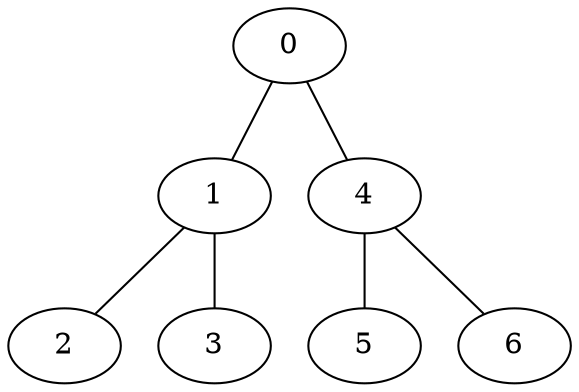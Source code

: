 strict graph {
0 -- 1
0 -- 4
1 -- 0
1 -- 2
1 -- 3
2 -- 1
3 -- 1
4 -- 0
4 -- 5
4 -- 6
5 -- 4
6 -- 4
}
